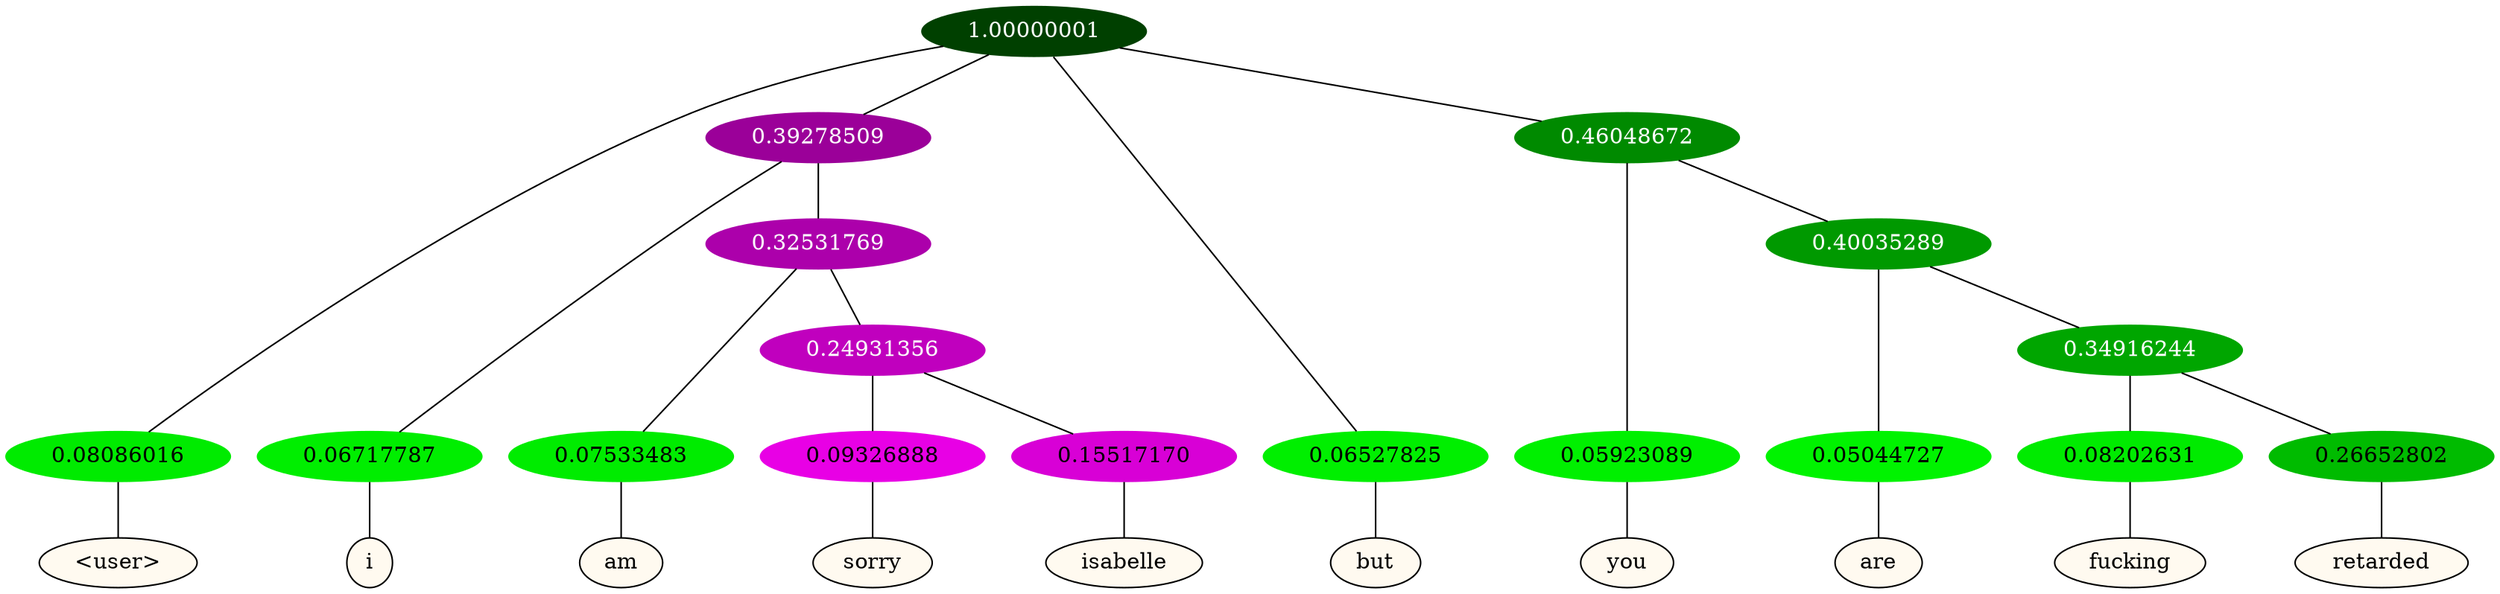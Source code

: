 graph {
	node [format=png height=0.15 nodesep=0.001 ordering=out overlap=prism overlap_scaling=0.01 ranksep=0.001 ratio=0.2 style=filled width=0.15]
	{
		rank=same
		a_w_1 [label="\<user\>" color=black fillcolor=floralwhite style="filled,solid"]
		a_w_5 [label=i color=black fillcolor=floralwhite style="filled,solid"]
		a_w_9 [label=am color=black fillcolor=floralwhite style="filled,solid"]
		a_w_13 [label=sorry color=black fillcolor=floralwhite style="filled,solid"]
		a_w_14 [label=isabelle color=black fillcolor=floralwhite style="filled,solid"]
		a_w_3 [label=but color=black fillcolor=floralwhite style="filled,solid"]
		a_w_7 [label=you color=black fillcolor=floralwhite style="filled,solid"]
		a_w_11 [label=are color=black fillcolor=floralwhite style="filled,solid"]
		a_w_15 [label=fucking color=black fillcolor=floralwhite style="filled,solid"]
		a_w_16 [label=retarded color=black fillcolor=floralwhite style="filled,solid"]
	}
	a_n_1 -- a_w_1
	a_n_5 -- a_w_5
	a_n_9 -- a_w_9
	a_n_13 -- a_w_13
	a_n_14 -- a_w_14
	a_n_3 -- a_w_3
	a_n_7 -- a_w_7
	a_n_11 -- a_w_11
	a_n_15 -- a_w_15
	a_n_16 -- a_w_16
	{
		rank=same
		a_n_1 [label=0.08086016 color="0.334 1.000 0.919" fontcolor=black]
		a_n_5 [label=0.06717787 color="0.334 1.000 0.933" fontcolor=black]
		a_n_9 [label=0.07533483 color="0.334 1.000 0.925" fontcolor=black]
		a_n_13 [label=0.09326888 color="0.835 1.000 0.907" fontcolor=black]
		a_n_14 [label=0.15517170 color="0.835 1.000 0.845" fontcolor=black]
		a_n_3 [label=0.06527825 color="0.334 1.000 0.935" fontcolor=black]
		a_n_7 [label=0.05923089 color="0.334 1.000 0.941" fontcolor=black]
		a_n_11 [label=0.05044727 color="0.334 1.000 0.950" fontcolor=black]
		a_n_15 [label=0.08202631 color="0.334 1.000 0.918" fontcolor=black]
		a_n_16 [label=0.26652802 color="0.334 1.000 0.733" fontcolor=black]
	}
	a_n_0 [label=1.00000001 color="0.334 1.000 0.250" fontcolor=grey99]
	a_n_0 -- a_n_1
	a_n_2 [label=0.39278509 color="0.835 1.000 0.607" fontcolor=grey99]
	a_n_0 -- a_n_2
	a_n_0 -- a_n_3
	a_n_4 [label=0.46048672 color="0.334 1.000 0.540" fontcolor=grey99]
	a_n_0 -- a_n_4
	a_n_2 -- a_n_5
	a_n_6 [label=0.32531769 color="0.835 1.000 0.675" fontcolor=grey99]
	a_n_2 -- a_n_6
	a_n_4 -- a_n_7
	a_n_8 [label=0.40035289 color="0.334 1.000 0.600" fontcolor=grey99]
	a_n_4 -- a_n_8
	a_n_6 -- a_n_9
	a_n_10 [label=0.24931356 color="0.835 1.000 0.751" fontcolor=grey99]
	a_n_6 -- a_n_10
	a_n_8 -- a_n_11
	a_n_12 [label=0.34916244 color="0.334 1.000 0.651" fontcolor=grey99]
	a_n_8 -- a_n_12
	a_n_10 -- a_n_13
	a_n_10 -- a_n_14
	a_n_12 -- a_n_15
	a_n_12 -- a_n_16
}
